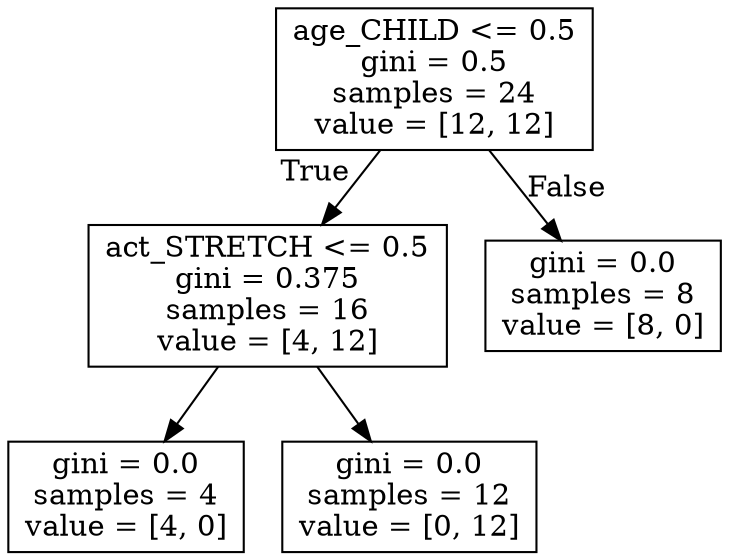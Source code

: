 digraph Tree {
node [shape=box] ;
0 [label="age_CHILD <= 0.5\ngini = 0.5\nsamples = 24\nvalue = [12, 12]"] ;
1 [label="act_STRETCH <= 0.5\ngini = 0.375\nsamples = 16\nvalue = [4, 12]"] ;
0 -> 1 [labeldistance=2.5, labelangle=45, headlabel="True"] ;
2 [label="gini = 0.0\nsamples = 4\nvalue = [4, 0]"] ;
1 -> 2 ;
3 [label="gini = 0.0\nsamples = 12\nvalue = [0, 12]"] ;
1 -> 3 ;
4 [label="gini = 0.0\nsamples = 8\nvalue = [8, 0]"] ;
0 -> 4 [labeldistance=2.5, labelangle=-45, headlabel="False"] ;
}